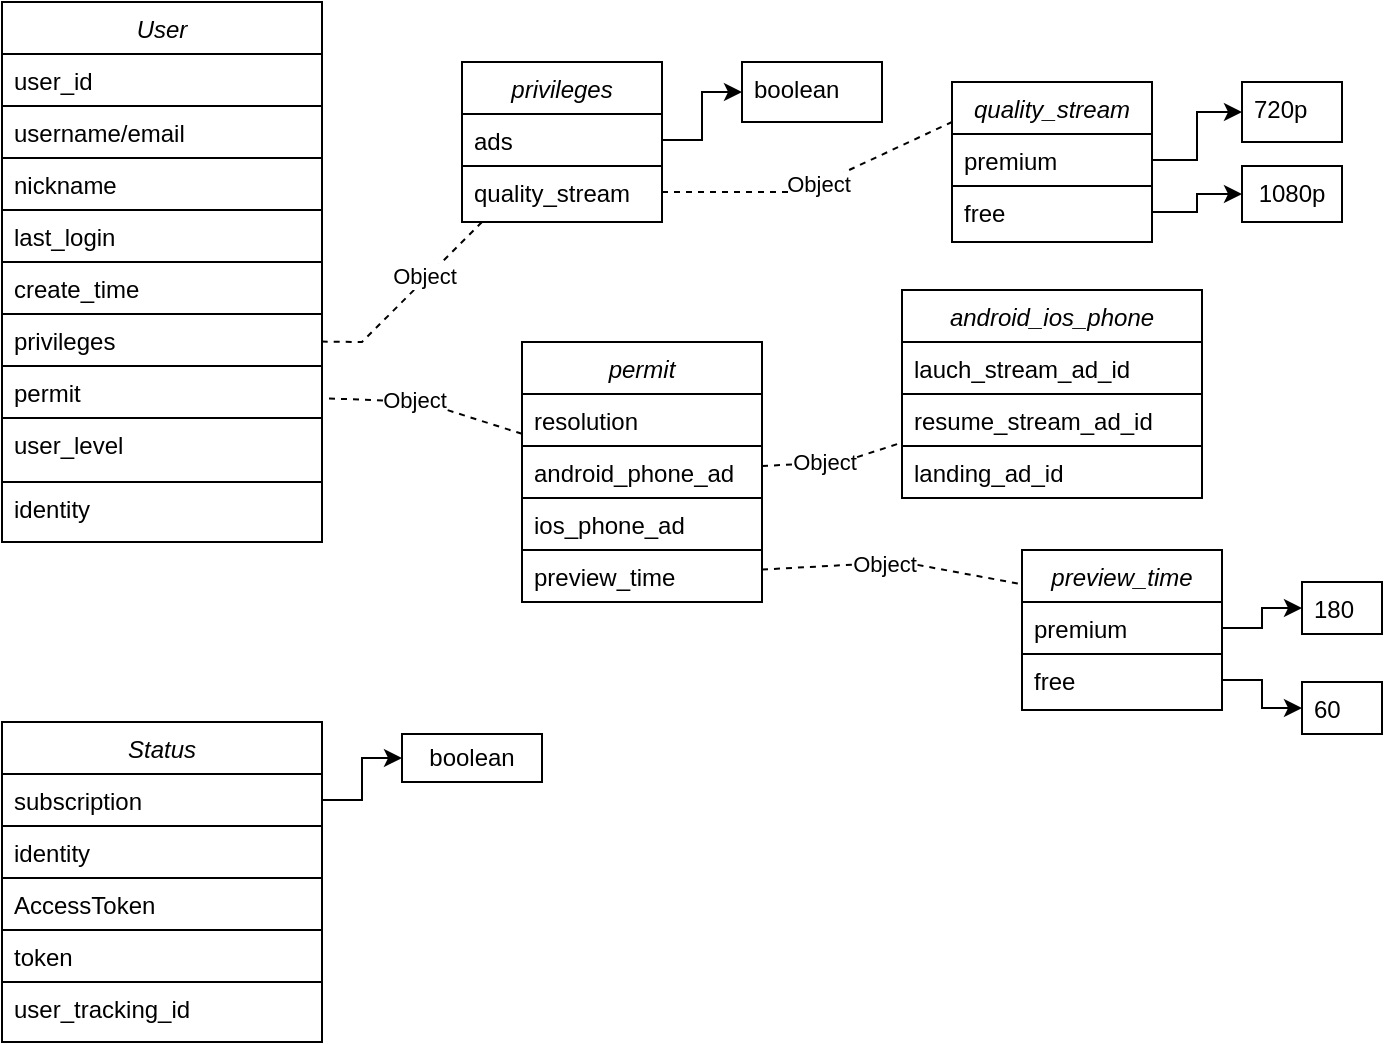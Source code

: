 <mxfile version="21.6.2" type="github">
  <diagram id="C5RBs43oDa-KdzZeNtuy" name="Page-1">
    <mxGraphModel dx="1228" dy="655" grid="1" gridSize="10" guides="1" tooltips="1" connect="1" arrows="1" fold="1" page="1" pageScale="1" pageWidth="2339" pageHeight="3300" math="0" shadow="0">
      <root>
        <mxCell id="WIyWlLk6GJQsqaUBKTNV-0" />
        <mxCell id="WIyWlLk6GJQsqaUBKTNV-1" parent="WIyWlLk6GJQsqaUBKTNV-0" />
        <mxCell id="KU54Ymaz2hn-1vnR_D7c-0" value="User" style="swimlane;fontStyle=2;align=center;verticalAlign=top;childLayout=stackLayout;horizontal=1;startSize=26;horizontalStack=0;resizeParent=1;resizeLast=0;collapsible=1;marginBottom=0;rounded=0;shadow=0;strokeWidth=1;" vertex="1" parent="WIyWlLk6GJQsqaUBKTNV-1">
          <mxGeometry x="240" y="70" width="160" height="270" as="geometry">
            <mxRectangle x="230" y="140" width="160" height="26" as="alternateBounds" />
          </mxGeometry>
        </mxCell>
        <mxCell id="KU54Ymaz2hn-1vnR_D7c-1" value="user_id" style="text;align=left;verticalAlign=top;spacingLeft=4;spacingRight=4;overflow=hidden;rotatable=0;points=[[0,0.5],[1,0.5]];portConstraint=eastwest;" vertex="1" parent="KU54Ymaz2hn-1vnR_D7c-0">
          <mxGeometry y="26" width="160" height="26" as="geometry" />
        </mxCell>
        <mxCell id="KU54Ymaz2hn-1vnR_D7c-2" value="username/email" style="text;align=left;verticalAlign=top;spacingLeft=4;spacingRight=4;overflow=hidden;rotatable=0;points=[[0,0.5],[1,0.5]];portConstraint=eastwest;rounded=0;shadow=0;html=0;strokeColor=default;" vertex="1" parent="KU54Ymaz2hn-1vnR_D7c-0">
          <mxGeometry y="52" width="160" height="26" as="geometry" />
        </mxCell>
        <mxCell id="KU54Ymaz2hn-1vnR_D7c-3" value="nickname" style="text;align=left;verticalAlign=top;spacingLeft=4;spacingRight=4;overflow=hidden;rotatable=0;points=[[0,0.5],[1,0.5]];portConstraint=eastwest;rounded=0;shadow=0;html=0;strokeColor=default;" vertex="1" parent="KU54Ymaz2hn-1vnR_D7c-0">
          <mxGeometry y="78" width="160" height="26" as="geometry" />
        </mxCell>
        <mxCell id="KU54Ymaz2hn-1vnR_D7c-6" value="last_login" style="text;align=left;verticalAlign=top;spacingLeft=4;spacingRight=4;overflow=hidden;rotatable=0;points=[[0,0.5],[1,0.5]];portConstraint=eastwest;rounded=0;shadow=0;html=0;strokeColor=default;" vertex="1" parent="KU54Ymaz2hn-1vnR_D7c-0">
          <mxGeometry y="104" width="160" height="26" as="geometry" />
        </mxCell>
        <mxCell id="KU54Ymaz2hn-1vnR_D7c-7" value="create_time" style="text;align=left;verticalAlign=top;spacingLeft=4;spacingRight=4;overflow=hidden;rotatable=0;points=[[0,0.5],[1,0.5]];portConstraint=eastwest;rounded=0;shadow=0;html=0;strokeColor=default;" vertex="1" parent="KU54Ymaz2hn-1vnR_D7c-0">
          <mxGeometry y="130" width="160" height="26" as="geometry" />
        </mxCell>
        <mxCell id="KU54Ymaz2hn-1vnR_D7c-8" value="privileges" style="text;align=left;verticalAlign=top;spacingLeft=4;spacingRight=4;overflow=hidden;rotatable=0;points=[[0,0.5],[1,0.5]];portConstraint=eastwest;rounded=0;shadow=0;html=0;strokeColor=default;" vertex="1" parent="KU54Ymaz2hn-1vnR_D7c-0">
          <mxGeometry y="156" width="160" height="26" as="geometry" />
        </mxCell>
        <mxCell id="KU54Ymaz2hn-1vnR_D7c-18" value="permit" style="text;align=left;verticalAlign=top;spacingLeft=4;spacingRight=4;overflow=hidden;rotatable=0;points=[[0,0.5],[1,0.5]];portConstraint=eastwest;rounded=0;shadow=0;html=0;strokeColor=default;" vertex="1" parent="KU54Ymaz2hn-1vnR_D7c-0">
          <mxGeometry y="182" width="160" height="26" as="geometry" />
        </mxCell>
        <mxCell id="KU54Ymaz2hn-1vnR_D7c-46" value="user_level" style="text;align=left;verticalAlign=top;spacingLeft=4;spacingRight=4;overflow=hidden;rotatable=0;points=[[0,0.5],[1,0.5]];portConstraint=eastwest;rounded=0;shadow=0;html=0;strokeColor=default;" vertex="1" parent="KU54Ymaz2hn-1vnR_D7c-0">
          <mxGeometry y="208" width="160" height="32" as="geometry" />
        </mxCell>
        <mxCell id="KU54Ymaz2hn-1vnR_D7c-86" value="identity" style="text;align=left;verticalAlign=top;spacingLeft=4;spacingRight=4;overflow=hidden;rotatable=0;points=[[0,0.5],[1,0.5]];portConstraint=eastwest;rounded=0;shadow=0;html=0;strokeColor=none;" vertex="1" parent="KU54Ymaz2hn-1vnR_D7c-0">
          <mxGeometry y="240" width="160" height="30" as="geometry" />
        </mxCell>
        <mxCell id="KU54Ymaz2hn-1vnR_D7c-9" value="privileges" style="swimlane;fontStyle=2;align=center;verticalAlign=top;childLayout=stackLayout;horizontal=1;startSize=26;horizontalStack=0;resizeParent=1;resizeLast=0;collapsible=1;marginBottom=0;rounded=0;shadow=0;strokeWidth=1;" vertex="1" parent="WIyWlLk6GJQsqaUBKTNV-1">
          <mxGeometry x="470" y="100" width="100" height="80" as="geometry">
            <mxRectangle x="230" y="140" width="160" height="26" as="alternateBounds" />
          </mxGeometry>
        </mxCell>
        <mxCell id="KU54Ymaz2hn-1vnR_D7c-10" value="ads" style="text;align=left;verticalAlign=top;spacingLeft=4;spacingRight=4;overflow=hidden;rotatable=0;points=[[0,0.5],[1,0.5]];portConstraint=eastwest;strokeColor=default;" vertex="1" parent="KU54Ymaz2hn-1vnR_D7c-9">
          <mxGeometry y="26" width="100" height="26" as="geometry" />
        </mxCell>
        <mxCell id="KU54Ymaz2hn-1vnR_D7c-17" value="quality_stream" style="text;align=left;verticalAlign=top;spacingLeft=4;spacingRight=4;overflow=hidden;rotatable=0;points=[[0,0.5],[1,0.5]];portConstraint=eastwest;" vertex="1" parent="KU54Ymaz2hn-1vnR_D7c-9">
          <mxGeometry y="52" width="100" height="26" as="geometry" />
        </mxCell>
        <mxCell id="KU54Ymaz2hn-1vnR_D7c-19" value="permit" style="swimlane;fontStyle=2;align=center;verticalAlign=top;childLayout=stackLayout;horizontal=1;startSize=26;horizontalStack=0;resizeParent=1;resizeLast=0;collapsible=1;marginBottom=0;rounded=0;shadow=0;strokeWidth=1;" vertex="1" parent="WIyWlLk6GJQsqaUBKTNV-1">
          <mxGeometry x="500" y="240" width="120" height="130" as="geometry">
            <mxRectangle x="230" y="140" width="160" height="26" as="alternateBounds" />
          </mxGeometry>
        </mxCell>
        <mxCell id="KU54Ymaz2hn-1vnR_D7c-20" value="resolution" style="text;align=left;verticalAlign=top;spacingLeft=4;spacingRight=4;overflow=hidden;rotatable=0;points=[[0,0.5],[1,0.5]];portConstraint=eastwest;strokeColor=default;" vertex="1" parent="KU54Ymaz2hn-1vnR_D7c-19">
          <mxGeometry y="26" width="120" height="26" as="geometry" />
        </mxCell>
        <mxCell id="KU54Ymaz2hn-1vnR_D7c-21" value="android_phone_ad" style="text;align=left;verticalAlign=top;spacingLeft=4;spacingRight=4;overflow=hidden;rotatable=0;points=[[0,0.5],[1,0.5]];portConstraint=eastwest;strokeColor=default;" vertex="1" parent="KU54Ymaz2hn-1vnR_D7c-19">
          <mxGeometry y="52" width="120" height="26" as="geometry" />
        </mxCell>
        <mxCell id="KU54Ymaz2hn-1vnR_D7c-26" value="ios_phone_ad" style="text;align=left;verticalAlign=top;spacingLeft=4;spacingRight=4;overflow=hidden;rotatable=0;points=[[0,0.5],[1,0.5]];portConstraint=eastwest;strokeColor=default;" vertex="1" parent="KU54Ymaz2hn-1vnR_D7c-19">
          <mxGeometry y="78" width="120" height="26" as="geometry" />
        </mxCell>
        <mxCell id="KU54Ymaz2hn-1vnR_D7c-27" value="preview_time" style="text;align=left;verticalAlign=top;spacingLeft=4;spacingRight=4;overflow=hidden;rotatable=0;points=[[0,0.5],[1,0.5]];portConstraint=eastwest;strokeColor=default;" vertex="1" parent="KU54Ymaz2hn-1vnR_D7c-19">
          <mxGeometry y="104" width="120" height="26" as="geometry" />
        </mxCell>
        <mxCell id="KU54Ymaz2hn-1vnR_D7c-23" value="" style="endArrow=none;dashed=1;html=1;rounded=0;" edge="1" parent="WIyWlLk6GJQsqaUBKTNV-1" source="KU54Ymaz2hn-1vnR_D7c-19" target="KU54Ymaz2hn-1vnR_D7c-18">
          <mxGeometry width="50" height="50" relative="1" as="geometry">
            <mxPoint x="140" y="320" as="sourcePoint" />
            <mxPoint x="190" y="270" as="targetPoint" />
            <Array as="points">
              <mxPoint x="450" y="270" />
            </Array>
          </mxGeometry>
        </mxCell>
        <mxCell id="KU54Ymaz2hn-1vnR_D7c-34" value="Object" style="edgeLabel;html=1;align=center;verticalAlign=middle;resizable=0;points=[];" vertex="1" connectable="0" parent="KU54Ymaz2hn-1vnR_D7c-23">
          <mxGeometry x="0.109" y="-1" relative="1" as="geometry">
            <mxPoint as="offset" />
          </mxGeometry>
        </mxCell>
        <mxCell id="KU54Ymaz2hn-1vnR_D7c-25" value="" style="endArrow=none;dashed=1;html=1;rounded=0;" edge="1" parent="WIyWlLk6GJQsqaUBKTNV-1" source="KU54Ymaz2hn-1vnR_D7c-9" target="KU54Ymaz2hn-1vnR_D7c-8">
          <mxGeometry width="50" height="50" relative="1" as="geometry">
            <mxPoint x="470" y="230" as="sourcePoint" />
            <mxPoint x="190" y="185" as="targetPoint" />
            <Array as="points">
              <mxPoint x="420" y="240" />
            </Array>
          </mxGeometry>
        </mxCell>
        <mxCell id="KU54Ymaz2hn-1vnR_D7c-35" value="Object" style="edgeLabel;html=1;align=center;verticalAlign=middle;resizable=0;points=[];" vertex="1" connectable="0" parent="KU54Ymaz2hn-1vnR_D7c-25">
          <mxGeometry x="-0.234" y="-2" relative="1" as="geometry">
            <mxPoint as="offset" />
          </mxGeometry>
        </mxCell>
        <mxCell id="KU54Ymaz2hn-1vnR_D7c-28" value="android_ios_phone" style="swimlane;fontStyle=2;align=center;verticalAlign=top;childLayout=stackLayout;horizontal=1;startSize=26;horizontalStack=0;resizeParent=1;resizeLast=0;collapsible=1;marginBottom=0;rounded=0;shadow=0;strokeWidth=1;" vertex="1" parent="WIyWlLk6GJQsqaUBKTNV-1">
          <mxGeometry x="690" y="214" width="150" height="104" as="geometry">
            <mxRectangle x="230" y="140" width="160" height="26" as="alternateBounds" />
          </mxGeometry>
        </mxCell>
        <mxCell id="KU54Ymaz2hn-1vnR_D7c-29" value="lauch_stream_ad_id" style="text;align=left;verticalAlign=top;spacingLeft=4;spacingRight=4;overflow=hidden;rotatable=0;points=[[0,0.5],[1,0.5]];portConstraint=eastwest;strokeColor=default;" vertex="1" parent="KU54Ymaz2hn-1vnR_D7c-28">
          <mxGeometry y="26" width="150" height="26" as="geometry" />
        </mxCell>
        <mxCell id="KU54Ymaz2hn-1vnR_D7c-30" value="resume_stream_ad_id" style="text;align=left;verticalAlign=top;spacingLeft=4;spacingRight=4;overflow=hidden;rotatable=0;points=[[0,0.5],[1,0.5]];portConstraint=eastwest;strokeColor=default;" vertex="1" parent="KU54Ymaz2hn-1vnR_D7c-28">
          <mxGeometry y="52" width="150" height="26" as="geometry" />
        </mxCell>
        <mxCell id="KU54Ymaz2hn-1vnR_D7c-31" value="landing_ad_id" style="text;align=left;verticalAlign=top;spacingLeft=4;spacingRight=4;overflow=hidden;rotatable=0;points=[[0,0.5],[1,0.5]];portConstraint=eastwest;strokeColor=none;" vertex="1" parent="KU54Ymaz2hn-1vnR_D7c-28">
          <mxGeometry y="78" width="150" height="26" as="geometry" />
        </mxCell>
        <mxCell id="KU54Ymaz2hn-1vnR_D7c-38" value="" style="endArrow=none;dashed=1;html=1;rounded=0;" edge="1" parent="WIyWlLk6GJQsqaUBKTNV-1" source="KU54Ymaz2hn-1vnR_D7c-21" target="KU54Ymaz2hn-1vnR_D7c-28">
          <mxGeometry width="50" height="50" relative="1" as="geometry">
            <mxPoint x="520" y="290" as="sourcePoint" />
            <mxPoint x="670" y="305" as="targetPoint" />
            <Array as="points">
              <mxPoint x="660" y="300" />
            </Array>
          </mxGeometry>
        </mxCell>
        <mxCell id="KU54Ymaz2hn-1vnR_D7c-73" value="Object" style="edgeLabel;html=1;align=center;verticalAlign=middle;resizable=0;points=[];" vertex="1" connectable="0" parent="KU54Ymaz2hn-1vnR_D7c-38">
          <mxGeometry x="-0.145" y="1" relative="1" as="geometry">
            <mxPoint as="offset" />
          </mxGeometry>
        </mxCell>
        <mxCell id="KU54Ymaz2hn-1vnR_D7c-41" value="preview_time" style="swimlane;fontStyle=2;align=center;verticalAlign=top;childLayout=stackLayout;horizontal=1;startSize=26;horizontalStack=0;resizeParent=1;resizeLast=0;collapsible=1;marginBottom=0;rounded=0;shadow=0;strokeWidth=1;" vertex="1" parent="WIyWlLk6GJQsqaUBKTNV-1">
          <mxGeometry x="750" y="344" width="100" height="80" as="geometry">
            <mxRectangle x="230" y="140" width="160" height="26" as="alternateBounds" />
          </mxGeometry>
        </mxCell>
        <mxCell id="KU54Ymaz2hn-1vnR_D7c-42" value="premium" style="text;align=left;verticalAlign=top;spacingLeft=4;spacingRight=4;overflow=hidden;rotatable=0;points=[[0,0.5],[1,0.5]];portConstraint=eastwest;strokeColor=default;" vertex="1" parent="KU54Ymaz2hn-1vnR_D7c-41">
          <mxGeometry y="26" width="100" height="26" as="geometry" />
        </mxCell>
        <mxCell id="KU54Ymaz2hn-1vnR_D7c-43" value="free" style="text;align=left;verticalAlign=top;spacingLeft=4;spacingRight=4;overflow=hidden;rotatable=0;points=[[0,0.5],[1,0.5]];portConstraint=eastwest;" vertex="1" parent="KU54Ymaz2hn-1vnR_D7c-41">
          <mxGeometry y="52" width="100" height="26" as="geometry" />
        </mxCell>
        <mxCell id="KU54Ymaz2hn-1vnR_D7c-44" value="" style="endArrow=none;dashed=1;html=1;rounded=0;entryX=0.007;entryY=0.216;entryDx=0;entryDy=0;entryPerimeter=0;" edge="1" parent="WIyWlLk6GJQsqaUBKTNV-1" source="KU54Ymaz2hn-1vnR_D7c-27" target="KU54Ymaz2hn-1vnR_D7c-41">
          <mxGeometry width="50" height="50" relative="1" as="geometry">
            <mxPoint x="550" y="330" as="sourcePoint" />
            <mxPoint x="600" y="280" as="targetPoint" />
            <Array as="points">
              <mxPoint x="690" y="350" />
            </Array>
          </mxGeometry>
        </mxCell>
        <mxCell id="KU54Ymaz2hn-1vnR_D7c-45" value="Object" style="edgeLabel;html=1;align=center;verticalAlign=middle;resizable=0;points=[];" vertex="1" connectable="0" parent="KU54Ymaz2hn-1vnR_D7c-44">
          <mxGeometry x="-0.083" relative="1" as="geometry">
            <mxPoint as="offset" />
          </mxGeometry>
        </mxCell>
        <mxCell id="KU54Ymaz2hn-1vnR_D7c-53" value="180" style="text;align=left;verticalAlign=top;spacingLeft=4;spacingRight=4;overflow=hidden;rotatable=0;points=[[0,0.5],[1,0.5]];portConstraint=eastwest;strokeColor=default;" vertex="1" parent="WIyWlLk6GJQsqaUBKTNV-1">
          <mxGeometry x="890" y="360" width="40" height="26" as="geometry" />
        </mxCell>
        <mxCell id="KU54Ymaz2hn-1vnR_D7c-54" value="" style="edgeStyle=orthogonalEdgeStyle;rounded=0;orthogonalLoop=1;jettySize=auto;html=1;" edge="1" parent="WIyWlLk6GJQsqaUBKTNV-1" source="KU54Ymaz2hn-1vnR_D7c-42" target="KU54Ymaz2hn-1vnR_D7c-53">
          <mxGeometry relative="1" as="geometry" />
        </mxCell>
        <mxCell id="KU54Ymaz2hn-1vnR_D7c-55" value="60" style="text;align=left;verticalAlign=top;spacingLeft=4;spacingRight=4;overflow=hidden;rotatable=0;points=[[0,0.5],[1,0.5]];portConstraint=eastwest;strokeColor=default;" vertex="1" parent="WIyWlLk6GJQsqaUBKTNV-1">
          <mxGeometry x="890" y="410" width="40" height="26" as="geometry" />
        </mxCell>
        <mxCell id="KU54Ymaz2hn-1vnR_D7c-56" value="" style="edgeStyle=orthogonalEdgeStyle;rounded=0;orthogonalLoop=1;jettySize=auto;html=1;" edge="1" parent="WIyWlLk6GJQsqaUBKTNV-1" source="KU54Ymaz2hn-1vnR_D7c-43" target="KU54Ymaz2hn-1vnR_D7c-55">
          <mxGeometry relative="1" as="geometry" />
        </mxCell>
        <mxCell id="KU54Ymaz2hn-1vnR_D7c-59" value="boolean" style="whiteSpace=wrap;html=1;align=left;verticalAlign=top;fillColor=none;gradientColor=none;spacingLeft=4;spacingRight=4;" vertex="1" parent="WIyWlLk6GJQsqaUBKTNV-1">
          <mxGeometry x="610" y="100" width="70" height="30" as="geometry" />
        </mxCell>
        <mxCell id="KU54Ymaz2hn-1vnR_D7c-60" value="" style="edgeStyle=orthogonalEdgeStyle;rounded=0;orthogonalLoop=1;jettySize=auto;html=1;" edge="1" parent="WIyWlLk6GJQsqaUBKTNV-1" source="KU54Ymaz2hn-1vnR_D7c-10" target="KU54Ymaz2hn-1vnR_D7c-59">
          <mxGeometry relative="1" as="geometry" />
        </mxCell>
        <mxCell id="KU54Ymaz2hn-1vnR_D7c-62" value="quality_stream" style="swimlane;fontStyle=2;align=center;verticalAlign=top;childLayout=stackLayout;horizontal=1;startSize=26;horizontalStack=0;resizeParent=1;resizeLast=0;collapsible=1;marginBottom=0;rounded=0;shadow=0;strokeWidth=1;" vertex="1" parent="WIyWlLk6GJQsqaUBKTNV-1">
          <mxGeometry x="715" y="110" width="100" height="80" as="geometry">
            <mxRectangle x="230" y="140" width="160" height="26" as="alternateBounds" />
          </mxGeometry>
        </mxCell>
        <mxCell id="KU54Ymaz2hn-1vnR_D7c-63" value="premium" style="text;align=left;verticalAlign=top;spacingLeft=4;spacingRight=4;overflow=hidden;rotatable=0;points=[[0,0.5],[1,0.5]];portConstraint=eastwest;strokeColor=default;" vertex="1" parent="KU54Ymaz2hn-1vnR_D7c-62">
          <mxGeometry y="26" width="100" height="26" as="geometry" />
        </mxCell>
        <mxCell id="KU54Ymaz2hn-1vnR_D7c-64" value="free" style="text;align=left;verticalAlign=top;spacingLeft=4;spacingRight=4;overflow=hidden;rotatable=0;points=[[0,0.5],[1,0.5]];portConstraint=eastwest;" vertex="1" parent="KU54Ymaz2hn-1vnR_D7c-62">
          <mxGeometry y="52" width="100" height="26" as="geometry" />
        </mxCell>
        <mxCell id="KU54Ymaz2hn-1vnR_D7c-66" value="" style="endArrow=none;dashed=1;html=1;rounded=0;entryX=0;entryY=0.25;entryDx=0;entryDy=0;" edge="1" parent="WIyWlLk6GJQsqaUBKTNV-1" source="KU54Ymaz2hn-1vnR_D7c-17" target="KU54Ymaz2hn-1vnR_D7c-62">
          <mxGeometry width="50" height="50" relative="1" as="geometry">
            <mxPoint x="610" y="206" as="sourcePoint" />
            <mxPoint x="660" y="156" as="targetPoint" />
            <Array as="points">
              <mxPoint x="640" y="165" />
            </Array>
          </mxGeometry>
        </mxCell>
        <mxCell id="KU54Ymaz2hn-1vnR_D7c-72" value="Object" style="edgeLabel;html=1;align=center;verticalAlign=middle;resizable=0;points=[];" vertex="1" connectable="0" parent="KU54Ymaz2hn-1vnR_D7c-66">
          <mxGeometry x="0.035" relative="1" as="geometry">
            <mxPoint as="offset" />
          </mxGeometry>
        </mxCell>
        <mxCell id="KU54Ymaz2hn-1vnR_D7c-68" value="720p" style="whiteSpace=wrap;html=1;align=left;verticalAlign=top;fillColor=none;gradientColor=none;spacingLeft=4;spacingRight=4;" vertex="1" parent="WIyWlLk6GJQsqaUBKTNV-1">
          <mxGeometry x="860" y="110" width="50" height="30" as="geometry" />
        </mxCell>
        <mxCell id="KU54Ymaz2hn-1vnR_D7c-69" value="" style="edgeStyle=orthogonalEdgeStyle;rounded=0;orthogonalLoop=1;jettySize=auto;html=1;" edge="1" parent="WIyWlLk6GJQsqaUBKTNV-1" source="KU54Ymaz2hn-1vnR_D7c-63" target="KU54Ymaz2hn-1vnR_D7c-68">
          <mxGeometry relative="1" as="geometry" />
        </mxCell>
        <mxCell id="KU54Ymaz2hn-1vnR_D7c-70" value="1080p" style="whiteSpace=wrap;html=1;" vertex="1" parent="WIyWlLk6GJQsqaUBKTNV-1">
          <mxGeometry x="860" y="152" width="50" height="28" as="geometry" />
        </mxCell>
        <mxCell id="KU54Ymaz2hn-1vnR_D7c-71" value="" style="edgeStyle=orthogonalEdgeStyle;rounded=0;orthogonalLoop=1;jettySize=auto;html=1;" edge="1" parent="WIyWlLk6GJQsqaUBKTNV-1" source="KU54Ymaz2hn-1vnR_D7c-64" target="KU54Ymaz2hn-1vnR_D7c-70">
          <mxGeometry relative="1" as="geometry" />
        </mxCell>
        <mxCell id="KU54Ymaz2hn-1vnR_D7c-74" value="Status" style="swimlane;fontStyle=2;align=center;verticalAlign=top;childLayout=stackLayout;horizontal=1;startSize=26;horizontalStack=0;resizeParent=1;resizeLast=0;collapsible=1;marginBottom=0;rounded=0;shadow=0;strokeWidth=1;" vertex="1" parent="WIyWlLk6GJQsqaUBKTNV-1">
          <mxGeometry x="240" y="430" width="160" height="160" as="geometry">
            <mxRectangle x="230" y="140" width="160" height="26" as="alternateBounds" />
          </mxGeometry>
        </mxCell>
        <mxCell id="KU54Ymaz2hn-1vnR_D7c-75" value="subscription" style="text;align=left;verticalAlign=top;spacingLeft=4;spacingRight=4;overflow=hidden;rotatable=0;points=[[0,0.5],[1,0.5]];portConstraint=eastwest;" vertex="1" parent="KU54Ymaz2hn-1vnR_D7c-74">
          <mxGeometry y="26" width="160" height="26" as="geometry" />
        </mxCell>
        <mxCell id="KU54Ymaz2hn-1vnR_D7c-76" value="identity" style="text;align=left;verticalAlign=top;spacingLeft=4;spacingRight=4;overflow=hidden;rotatable=0;points=[[0,0.5],[1,0.5]];portConstraint=eastwest;rounded=0;shadow=0;html=0;strokeColor=default;" vertex="1" parent="KU54Ymaz2hn-1vnR_D7c-74">
          <mxGeometry y="52" width="160" height="26" as="geometry" />
        </mxCell>
        <mxCell id="KU54Ymaz2hn-1vnR_D7c-83" value="AccessToken" style="text;align=left;verticalAlign=top;spacingLeft=4;spacingRight=4;overflow=hidden;rotatable=0;points=[[0,0.5],[1,0.5]];portConstraint=eastwest;rounded=0;shadow=0;html=0;strokeColor=default;" vertex="1" parent="KU54Ymaz2hn-1vnR_D7c-74">
          <mxGeometry y="78" width="160" height="26" as="geometry" />
        </mxCell>
        <mxCell id="KU54Ymaz2hn-1vnR_D7c-84" value="token" style="text;align=left;verticalAlign=top;spacingLeft=4;spacingRight=4;overflow=hidden;rotatable=0;points=[[0,0.5],[1,0.5]];portConstraint=eastwest;rounded=0;shadow=0;html=0;strokeColor=default;" vertex="1" parent="KU54Ymaz2hn-1vnR_D7c-74">
          <mxGeometry y="104" width="160" height="26" as="geometry" />
        </mxCell>
        <mxCell id="KU54Ymaz2hn-1vnR_D7c-85" value="user_tracking_id" style="text;align=left;verticalAlign=top;spacingLeft=4;spacingRight=4;overflow=hidden;rotatable=0;points=[[0,0.5],[1,0.5]];portConstraint=eastwest;rounded=0;shadow=0;html=0;strokeColor=none;" vertex="1" parent="KU54Ymaz2hn-1vnR_D7c-74">
          <mxGeometry y="130" width="160" height="26" as="geometry" />
        </mxCell>
        <mxCell id="KU54Ymaz2hn-1vnR_D7c-88" value="boolean" style="whiteSpace=wrap;html=1;" vertex="1" parent="WIyWlLk6GJQsqaUBKTNV-1">
          <mxGeometry x="440" y="436" width="70" height="24" as="geometry" />
        </mxCell>
        <mxCell id="KU54Ymaz2hn-1vnR_D7c-89" value="" style="edgeStyle=orthogonalEdgeStyle;rounded=0;orthogonalLoop=1;jettySize=auto;html=1;" edge="1" parent="WIyWlLk6GJQsqaUBKTNV-1" source="KU54Ymaz2hn-1vnR_D7c-75" target="KU54Ymaz2hn-1vnR_D7c-88">
          <mxGeometry relative="1" as="geometry" />
        </mxCell>
      </root>
    </mxGraphModel>
  </diagram>
</mxfile>
